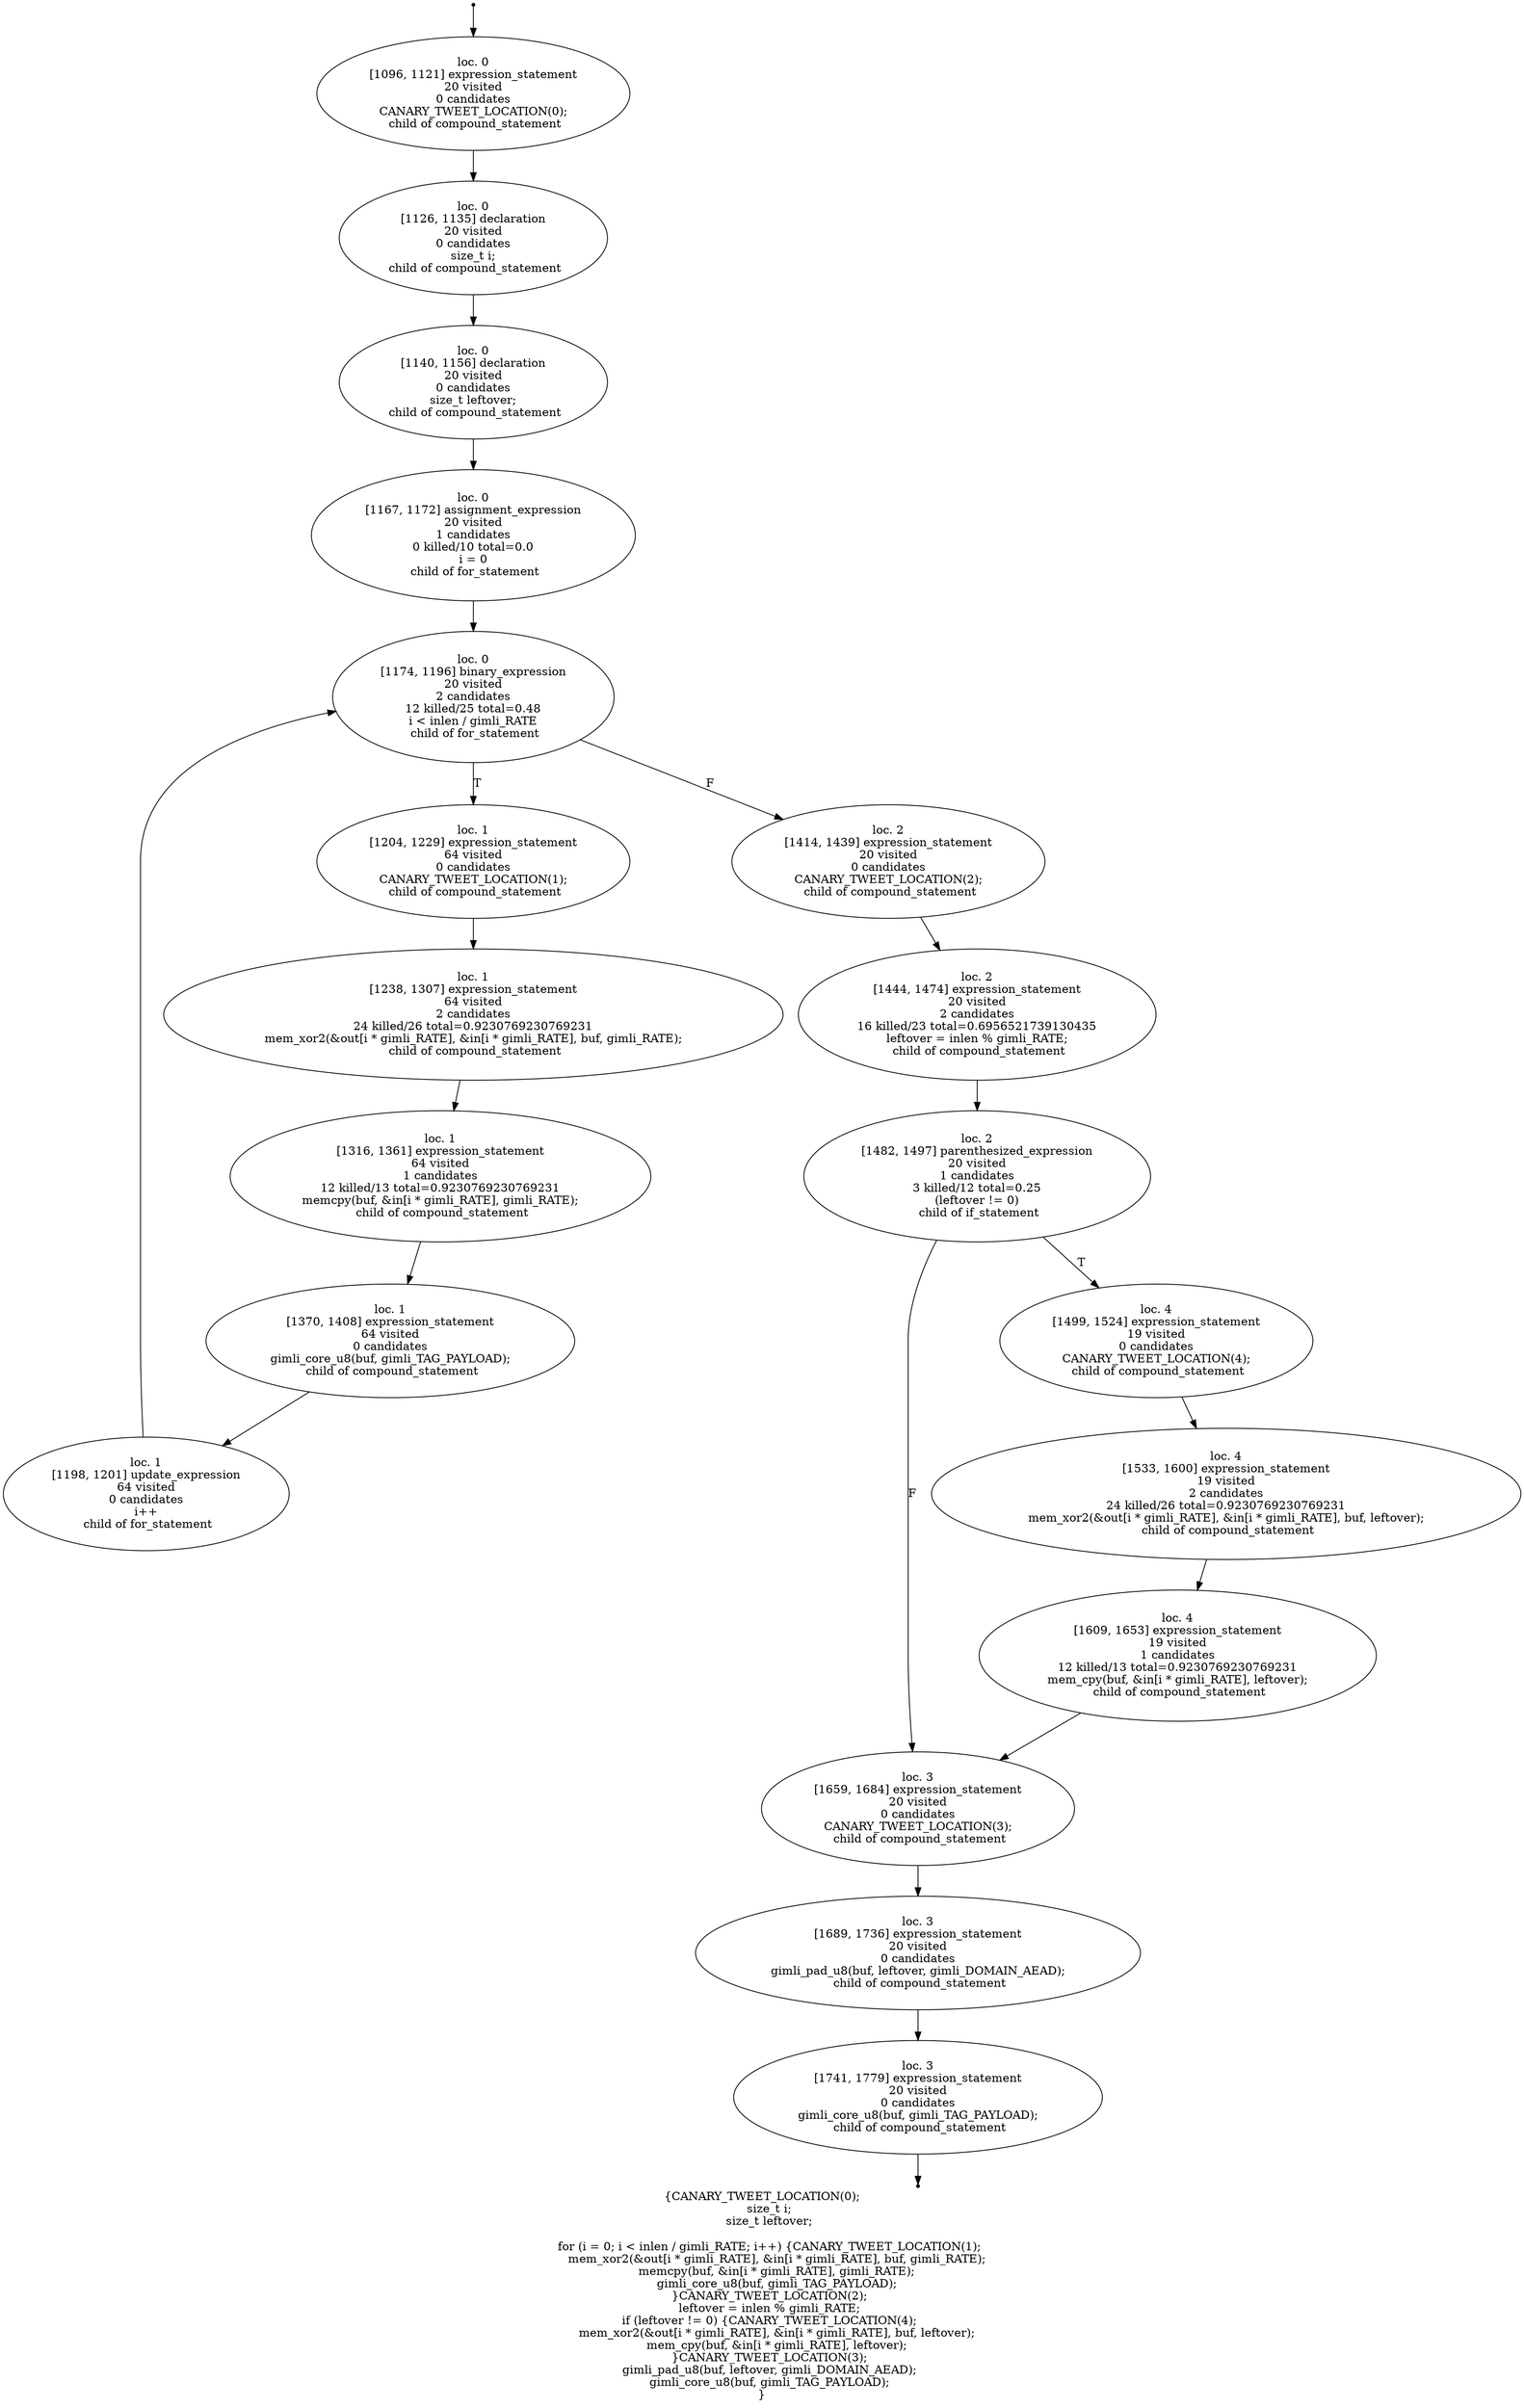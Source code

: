 digraph hydro_secretbox_xor_dec_localised_2 {
	initial [shape=point]
	initial -> "loc. 0
[1096, 1121] expression_statement
20 visited
0 candidates
 CANARY_TWEET_LOCATION(0); 
 child of compound_statement"
	final [shape=point]
	"loc. 3
[1741, 1779] expression_statement
20 visited
0 candidates
 gimli_core_u8(buf, gimli_TAG_PAYLOAD); 
 child of compound_statement" -> final
	"loc. 0
[1096, 1121] expression_statement
20 visited
0 candidates
 CANARY_TWEET_LOCATION(0); 
 child of compound_statement"
	"loc. 0
[1096, 1121] expression_statement
20 visited
0 candidates
 CANARY_TWEET_LOCATION(0); 
 child of compound_statement" -> "loc. 0
[1126, 1135] declaration
20 visited
0 candidates
 size_t i; 
 child of compound_statement"
	"loc. 0
[1126, 1135] declaration
20 visited
0 candidates
 size_t i; 
 child of compound_statement"
	"loc. 0
[1126, 1135] declaration
20 visited
0 candidates
 size_t i; 
 child of compound_statement" -> "loc. 0
[1140, 1156] declaration
20 visited
0 candidates
 size_t leftover; 
 child of compound_statement"
	"loc. 0
[1140, 1156] declaration
20 visited
0 candidates
 size_t leftover; 
 child of compound_statement"
	"loc. 0
[1140, 1156] declaration
20 visited
0 candidates
 size_t leftover; 
 child of compound_statement" -> "loc. 0
[1167, 1172] assignment_expression
20 visited
1 candidates
0 killed/10 total=0.0
 i = 0 
 child of for_statement"
	"loc. 0
[1167, 1172] assignment_expression
20 visited
1 candidates
0 killed/10 total=0.0
 i = 0 
 child of for_statement"
	"loc. 0
[1167, 1172] assignment_expression
20 visited
1 candidates
0 killed/10 total=0.0
 i = 0 
 child of for_statement" -> "loc. 0
[1174, 1196] binary_expression
20 visited
2 candidates
12 killed/25 total=0.48
 i < inlen / gimli_RATE 
 child of for_statement"
	"loc. 0
[1174, 1196] binary_expression
20 visited
2 candidates
12 killed/25 total=0.48
 i < inlen / gimli_RATE 
 child of for_statement"
	"loc. 0
[1174, 1196] binary_expression
20 visited
2 candidates
12 killed/25 total=0.48
 i < inlen / gimli_RATE 
 child of for_statement" -> "loc. 1
[1204, 1229] expression_statement
64 visited
0 candidates
 CANARY_TWEET_LOCATION(1); 
 child of compound_statement" [label=T]
	"loc. 0
[1174, 1196] binary_expression
20 visited
2 candidates
12 killed/25 total=0.48
 i < inlen / gimli_RATE 
 child of for_statement" -> "loc. 2
[1414, 1439] expression_statement
20 visited
0 candidates
 CANARY_TWEET_LOCATION(2); 
 child of compound_statement" [label=F]
	"loc. 1
[1204, 1229] expression_statement
64 visited
0 candidates
 CANARY_TWEET_LOCATION(1); 
 child of compound_statement"
	"loc. 1
[1204, 1229] expression_statement
64 visited
0 candidates
 CANARY_TWEET_LOCATION(1); 
 child of compound_statement" -> "loc. 1
[1238, 1307] expression_statement
64 visited
2 candidates
24 killed/26 total=0.9230769230769231
 mem_xor2(&out[i * gimli_RATE], &in[i * gimli_RATE], buf, gimli_RATE); 
 child of compound_statement"
	"loc. 2
[1414, 1439] expression_statement
20 visited
0 candidates
 CANARY_TWEET_LOCATION(2); 
 child of compound_statement"
	"loc. 2
[1414, 1439] expression_statement
20 visited
0 candidates
 CANARY_TWEET_LOCATION(2); 
 child of compound_statement" -> "loc. 2
[1444, 1474] expression_statement
20 visited
2 candidates
16 killed/23 total=0.6956521739130435
 leftover = inlen % gimli_RATE; 
 child of compound_statement"
	"loc. 1
[1198, 1201] update_expression
64 visited
0 candidates
 i++ 
 child of for_statement"
	"loc. 1
[1198, 1201] update_expression
64 visited
0 candidates
 i++ 
 child of for_statement" -> "loc. 0
[1174, 1196] binary_expression
20 visited
2 candidates
12 killed/25 total=0.48
 i < inlen / gimli_RATE 
 child of for_statement"
	"loc. 1
[1238, 1307] expression_statement
64 visited
2 candidates
24 killed/26 total=0.9230769230769231
 mem_xor2(&out[i * gimli_RATE], &in[i * gimli_RATE], buf, gimli_RATE); 
 child of compound_statement"
	"loc. 1
[1238, 1307] expression_statement
64 visited
2 candidates
24 killed/26 total=0.9230769230769231
 mem_xor2(&out[i * gimli_RATE], &in[i * gimli_RATE], buf, gimli_RATE); 
 child of compound_statement" -> "loc. 1
[1316, 1361] expression_statement
64 visited
1 candidates
12 killed/13 total=0.9230769230769231
 memcpy(buf, &in[i * gimli_RATE], gimli_RATE); 
 child of compound_statement"
	"loc. 1
[1316, 1361] expression_statement
64 visited
1 candidates
12 killed/13 total=0.9230769230769231
 memcpy(buf, &in[i * gimli_RATE], gimli_RATE); 
 child of compound_statement"
	"loc. 1
[1316, 1361] expression_statement
64 visited
1 candidates
12 killed/13 total=0.9230769230769231
 memcpy(buf, &in[i * gimli_RATE], gimli_RATE); 
 child of compound_statement" -> "loc. 1
[1370, 1408] expression_statement
64 visited
0 candidates
 gimli_core_u8(buf, gimli_TAG_PAYLOAD); 
 child of compound_statement"
	"loc. 1
[1370, 1408] expression_statement
64 visited
0 candidates
 gimli_core_u8(buf, gimli_TAG_PAYLOAD); 
 child of compound_statement"
	"loc. 1
[1370, 1408] expression_statement
64 visited
0 candidates
 gimli_core_u8(buf, gimli_TAG_PAYLOAD); 
 child of compound_statement" -> "loc. 1
[1198, 1201] update_expression
64 visited
0 candidates
 i++ 
 child of for_statement"
	"loc. 2
[1444, 1474] expression_statement
20 visited
2 candidates
16 killed/23 total=0.6956521739130435
 leftover = inlen % gimli_RATE; 
 child of compound_statement"
	"loc. 2
[1444, 1474] expression_statement
20 visited
2 candidates
16 killed/23 total=0.6956521739130435
 leftover = inlen % gimli_RATE; 
 child of compound_statement" -> "loc. 2
[1482, 1497] parenthesized_expression
20 visited
1 candidates
3 killed/12 total=0.25
 (leftover != 0) 
 child of if_statement"
	"loc. 2
[1482, 1497] parenthesized_expression
20 visited
1 candidates
3 killed/12 total=0.25
 (leftover != 0) 
 child of if_statement"
	"loc. 2
[1482, 1497] parenthesized_expression
20 visited
1 candidates
3 killed/12 total=0.25
 (leftover != 0) 
 child of if_statement" -> "loc. 4
[1499, 1524] expression_statement
19 visited
0 candidates
 CANARY_TWEET_LOCATION(4); 
 child of compound_statement" [label=T]
	"loc. 2
[1482, 1497] parenthesized_expression
20 visited
1 candidates
3 killed/12 total=0.25
 (leftover != 0) 
 child of if_statement" -> "loc. 3
[1659, 1684] expression_statement
20 visited
0 candidates
 CANARY_TWEET_LOCATION(3); 
 child of compound_statement" [label=F]
	"loc. 4
[1499, 1524] expression_statement
19 visited
0 candidates
 CANARY_TWEET_LOCATION(4); 
 child of compound_statement"
	"loc. 4
[1499, 1524] expression_statement
19 visited
0 candidates
 CANARY_TWEET_LOCATION(4); 
 child of compound_statement" -> "loc. 4
[1533, 1600] expression_statement
19 visited
2 candidates
24 killed/26 total=0.9230769230769231
 mem_xor2(&out[i * gimli_RATE], &in[i * gimli_RATE], buf, leftover); 
 child of compound_statement"
	"loc. 3
[1659, 1684] expression_statement
20 visited
0 candidates
 CANARY_TWEET_LOCATION(3); 
 child of compound_statement"
	"loc. 3
[1659, 1684] expression_statement
20 visited
0 candidates
 CANARY_TWEET_LOCATION(3); 
 child of compound_statement" -> "loc. 3
[1689, 1736] expression_statement
20 visited
0 candidates
 gimli_pad_u8(buf, leftover, gimli_DOMAIN_AEAD); 
 child of compound_statement"
	"loc. 4
[1533, 1600] expression_statement
19 visited
2 candidates
24 killed/26 total=0.9230769230769231
 mem_xor2(&out[i * gimli_RATE], &in[i * gimli_RATE], buf, leftover); 
 child of compound_statement"
	"loc. 4
[1533, 1600] expression_statement
19 visited
2 candidates
24 killed/26 total=0.9230769230769231
 mem_xor2(&out[i * gimli_RATE], &in[i * gimli_RATE], buf, leftover); 
 child of compound_statement" -> "loc. 4
[1609, 1653] expression_statement
19 visited
1 candidates
12 killed/13 total=0.9230769230769231
 mem_cpy(buf, &in[i * gimli_RATE], leftover); 
 child of compound_statement"
	"loc. 4
[1609, 1653] expression_statement
19 visited
1 candidates
12 killed/13 total=0.9230769230769231
 mem_cpy(buf, &in[i * gimli_RATE], leftover); 
 child of compound_statement"
	"loc. 4
[1609, 1653] expression_statement
19 visited
1 candidates
12 killed/13 total=0.9230769230769231
 mem_cpy(buf, &in[i * gimli_RATE], leftover); 
 child of compound_statement" -> "loc. 3
[1659, 1684] expression_statement
20 visited
0 candidates
 CANARY_TWEET_LOCATION(3); 
 child of compound_statement"
	"loc. 3
[1689, 1736] expression_statement
20 visited
0 candidates
 gimli_pad_u8(buf, leftover, gimli_DOMAIN_AEAD); 
 child of compound_statement"
	"loc. 3
[1689, 1736] expression_statement
20 visited
0 candidates
 gimli_pad_u8(buf, leftover, gimli_DOMAIN_AEAD); 
 child of compound_statement" -> "loc. 3
[1741, 1779] expression_statement
20 visited
0 candidates
 gimli_core_u8(buf, gimli_TAG_PAYLOAD); 
 child of compound_statement"
	"loc. 3
[1741, 1779] expression_statement
20 visited
0 candidates
 gimli_core_u8(buf, gimli_TAG_PAYLOAD); 
 child of compound_statement"
	label="{CANARY_TWEET_LOCATION(0);
    size_t i;
    size_t leftover;

    for (i = 0; i < inlen / gimli_RATE; i++) {CANARY_TWEET_LOCATION(1);
        mem_xor2(&out[i * gimli_RATE], &in[i * gimli_RATE], buf, gimli_RATE);
        memcpy(buf, &in[i * gimli_RATE], gimli_RATE);
        gimli_core_u8(buf, gimli_TAG_PAYLOAD);
    }CANARY_TWEET_LOCATION(2);
    leftover = inlen % gimli_RATE;
    if (leftover != 0) {CANARY_TWEET_LOCATION(4);
        mem_xor2(&out[i * gimli_RATE], &in[i * gimli_RATE], buf, leftover);
        mem_cpy(buf, &in[i * gimli_RATE], leftover);
    }CANARY_TWEET_LOCATION(3);
    gimli_pad_u8(buf, leftover, gimli_DOMAIN_AEAD);
    gimli_core_u8(buf, gimli_TAG_PAYLOAD);
}"
}

